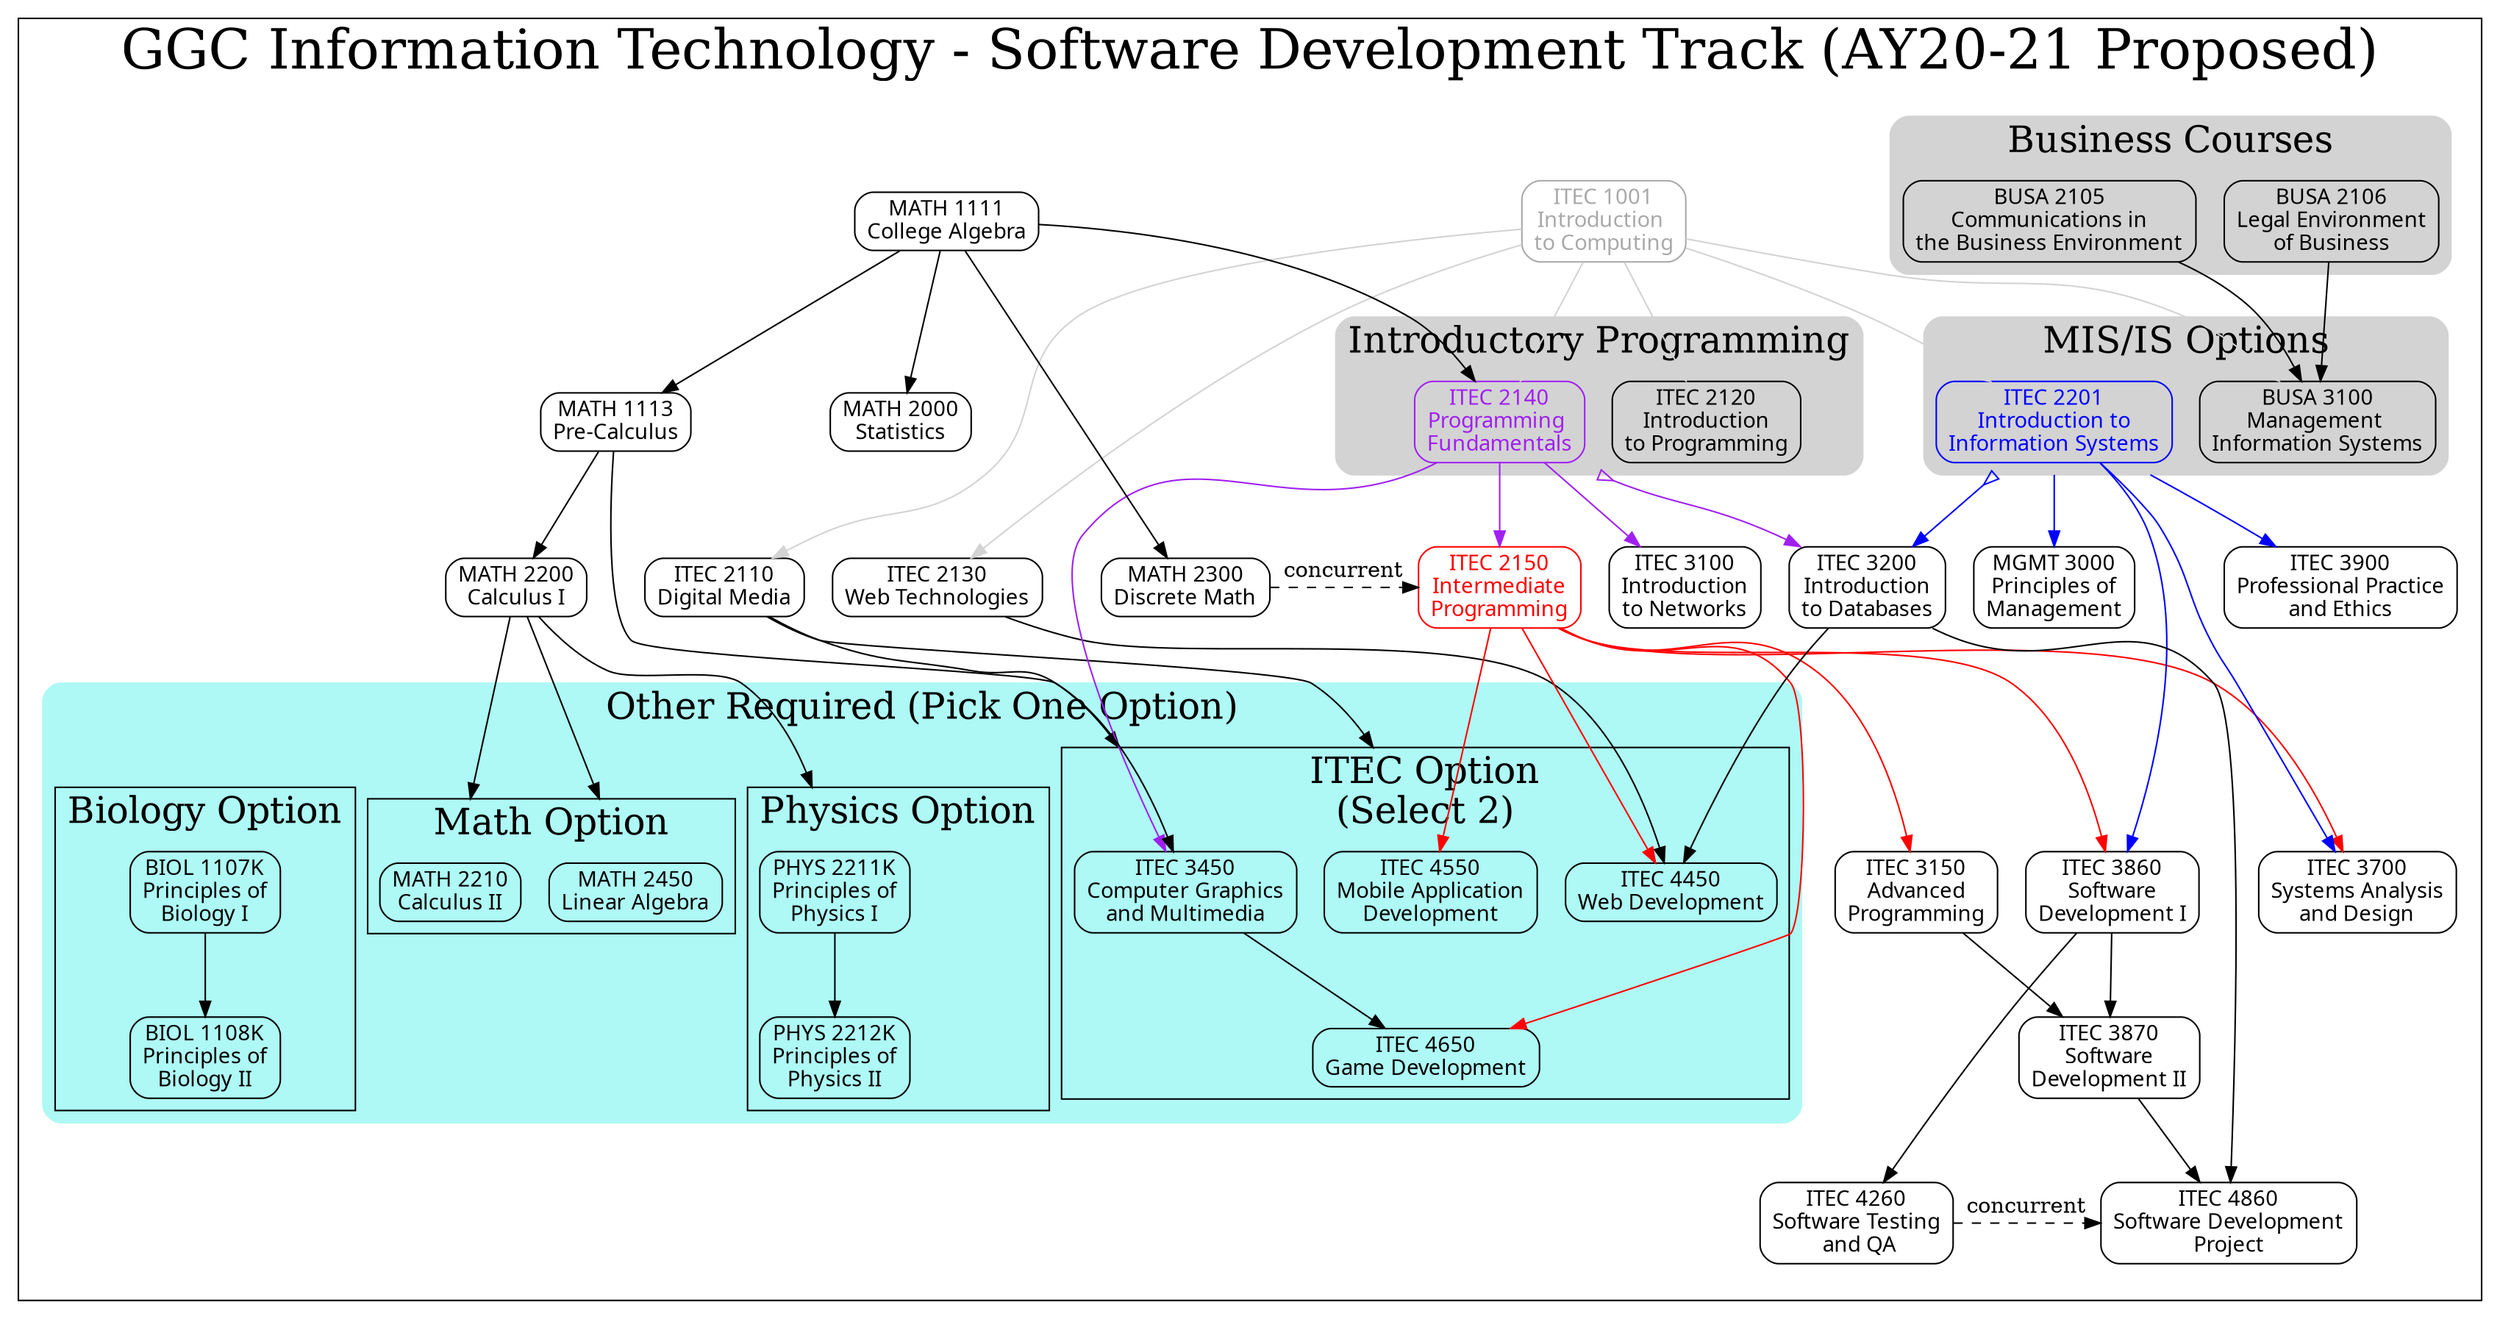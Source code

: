 digraph G {

    node [shape = box fontname="Sans serif" fontsize="14" style="rounded"];
    compound = true //  needed to link clusters and nodes
    splines = true
    ranksep = "0.75"

    // All
    itec1001[label = "ITEC 1001\nIntroduction \nto Computing" color=darkgray fontcolor=darkgray]
    itec2110[label = "ITEC 2110\nDigital Media"]
    itec2120[label = "ITEC 2120\nIntroduction\nto Programming"]
    itec2130[label = "ITEC 2130\nWeb Technologies"]
    itec2140[label = "ITEC 2140\nProgramming \nFundamentals" color=purple fontcolor=purple]
    itec2150[label = "ITEC 2150\nIntermediate\nProgramming" color=red fontcolor=red]
    itec2201[label = "ITEC 2201\nIntroduction to\nInformation Systems" color=blue fontcolor=blue]
    itec3100[label = "ITEC 3100\nIntroduction\nto Networks"]
    itec3200[label = "ITEC 3200\nIntroduction\nto Databases"]
    itec3900[label = "ITEC 3900\nProfessional Practice\nand Ethics"]
    busa2105[label = "BUSA 2105\nCommunications in\nthe Business Environment"]
    busa2106[label = "BUSA 2106\nLegal Environment\nof Business"]
    busa3100[label = "BUSA 3100\nManagement \nInformation Systems"]
    math1111[label = "MATH 1111\nCollege Algebra"]
    math1113[label = "MATH 1113\nPre-Calculus"]
    math2300[label = "MATH 2300\nDiscrete Math"]
    math2000[label = "MATH 2000\nStatistics"]
    math2200[label = "MATH 2200\nCalculus I"]
    mgmt3000[label = "MGMT 3000\nPrinciples of\nManagement"]

    // Software Development 
    itec3150[label = "ITEC 3150\nAdvanced\nProgramming"]
    itec3450[label = "ITEC 3450\nComputer Graphics\nand Multimedia"]
    itec3700[label = "ITEC 3700\nSystems Analysis\nand Design"]
    itec3860[label = "ITEC 3860\nSoftware\nDevelopment I"]
    itec3870[label = "ITEC 3870\nSoftware\nDevelopment II"]
    itec4260[label = "ITEC 4260\nSoftware Testing\n and QA"]
    itec4860[label = "ITEC 4860\nSoftware Development\nProject"]
    itec4450[label = "ITEC 4450\nWeb Development"]
    itec4550[label = "ITEC 4550\nMobile Application\nDevelopment"]
    itec4650[label = "ITEC 4650\nGame Development"]
    math2210[label = "MATH 2210\nCalculus II"]
    math2450[label = "MATH 2450\nLinear Algebra"]
    phys2211k[label = "PHYS 2211K\nPrinciples of\nPhysics I"]
    phys2212k[label = "PHYS 2212K\nPrinciples of\nPhysics II"]
    biol1107k[label = "BIOL 1107K\nPrinciples of\nBiology I"]
    biol1108k[label = "BIOL 1108K\nPrinciples of\nBiology II"]


    subgraph clustersd {
            label="GGC Information Technology - Software Development Track (AY20-21 Proposed)"
            fontsize="36"

        subgraph clusterrequired {
            label=""
            node [style="filled,rounded"];
            style="filled,rounded";
            fontsize="24"

            color="#FFFFFF";
            
            itec1001 -> itec2110 [color=lightgray]
            itec1001 -> itec2120 [color=lightgray]
            itec1001 -> itec2130 [color=lightgray]
            itec1001 -> itec2201 [color=lightgray]
            itec1001 -> busa3100 [color=lightgray]

            busa2106 -> busa3100
            busa2105 -> busa3100
            itec1001 -> itec2140 [color=lightgray]
            itec2140 -> itec2150 [color=purple]
            itec2150 -> itec3150 [/*lltail=clusterdiscrete*/ color=red]

            itec2140 -> itec3100 [color=purple]
            itec2201 -> itec3200 [color=blue ltail=cluster22013100 dir=both arrowtail=invempty];
            itec2140 -> itec3200 [ltail=cluster21202140 color=purple dir=both arrowtail=invempty]

            itec2150 -> itec4650 [color=red]
            itec2150 -> itec3700 [/*lltail=clusterdiscrete*/ color=red]
            itec2201 -> itec3700 [color=blue]

            itec2150 -> itec3860 [color=red]
            itec2130 -> itec4450 // taken outside of option
            itec2201 -> itec3860 [color=blue]
            itec3150 -> itec3870 // new proposed
            itec3860 -> itec3870
            itec2201 -> itec3900 [ltail=cluster22013100 color=blue]
            itec3860 -> itec4260 //[lhead=clusterQA]
            itec2201 -> mgmt3000 [ltail=cluster22013100 color=blue]

            itec3200 -> itec4860
            //itec3150 -> itec4860 redundant after proposal
            itec3870 -> itec4860

            math1113 -> math2200
            math1111 -> math1113
            math1111 -> math2000
            math1111 -> math2300 //[lhead=clusterdiscrete]
            math1111 -> itec2140
            math2200 -> math2210 [lhead=clustermathopt]
            math2200 -> math2450 [lhead=clustermathopt]
            itec3200 -> itec4450

            math1113 -> itec3450
            itec2110 -> itec3450 [lhead=clusteritecopt2]
            itec2140 -> itec3450 [color=purple]
            itec2110 -> itec4550 [lhead=clusteritecopt2]
            math2200 -> phys2211k [lhead=clusterphysopt]
            itec2150 -> itec4550 [color=red]

            subgraph cluster21202140 {
                label = "Introductory Programming";
                color=lightgrey;
                itec2120
                itec2140
            }
            subgraph cluster22013100 {
                label = "MIS/IS Options";
                color=lightgrey;
                itec2201
                busa3100
            }
            subgraph cluster21052106 {
                label = "Business Courses"
                color=lightgrey;
                busa2105
                busa2106
            }
            
            subgraph clusterdiscrete {
                /*label = "Prereq w/ Concurrency";
                node [style=filled];
                style=filled;
                color=lightgrey;*/
                math2300 -> itec2150 [constraint=false, label="concurrent", style=dashed];
            }

            subgraph clusterQA {
                /*label = "Prereq w/ Concurrency";
                node [style=filled];
                style=filled;
                color=lightgrey;*/
                itec4260 -> itec4860 [constraint=false, label="concurrent", style=dashed];

            }

            subgraph clusterotherrequired {
                label = "Other Required (Pick One Option)"
                node [style="filled,rounded"];
                style="filled,rounded";
                color="#AEF9F5"

                /* Proposed to be removed
                subgraph clusteritecopt1 {
                    label = "ITEC Option 1";
                    graph[style=solid]
                    color=black
                }*/

                subgraph clusteritecopt2 {
                    label = "ITEC Option\n(Select 2)"
                    graph[style=solid]
                    color=black
                    itec3450 -> itec4650
                    itec2150 -> itec4450 [color=red]
                    itec4550
                }

                subgraph clusterbiolopt {
                    label = "Biology Option";
                    graph[style=solid]
                    color=black
                    biol1107k -> biol1108k
                }

                subgraph clustermathopt {
                    label = "Math Option";
                    graph[style=solid]
                    color=black
                    math2210
                    math2450
                }

                subgraph clusterphysopt {
                    label = "Physics Option"
                    graph[style=solid]
                    color=black
                    phys2211k -> phys2212k
                }
            }
        }    
    }
}
